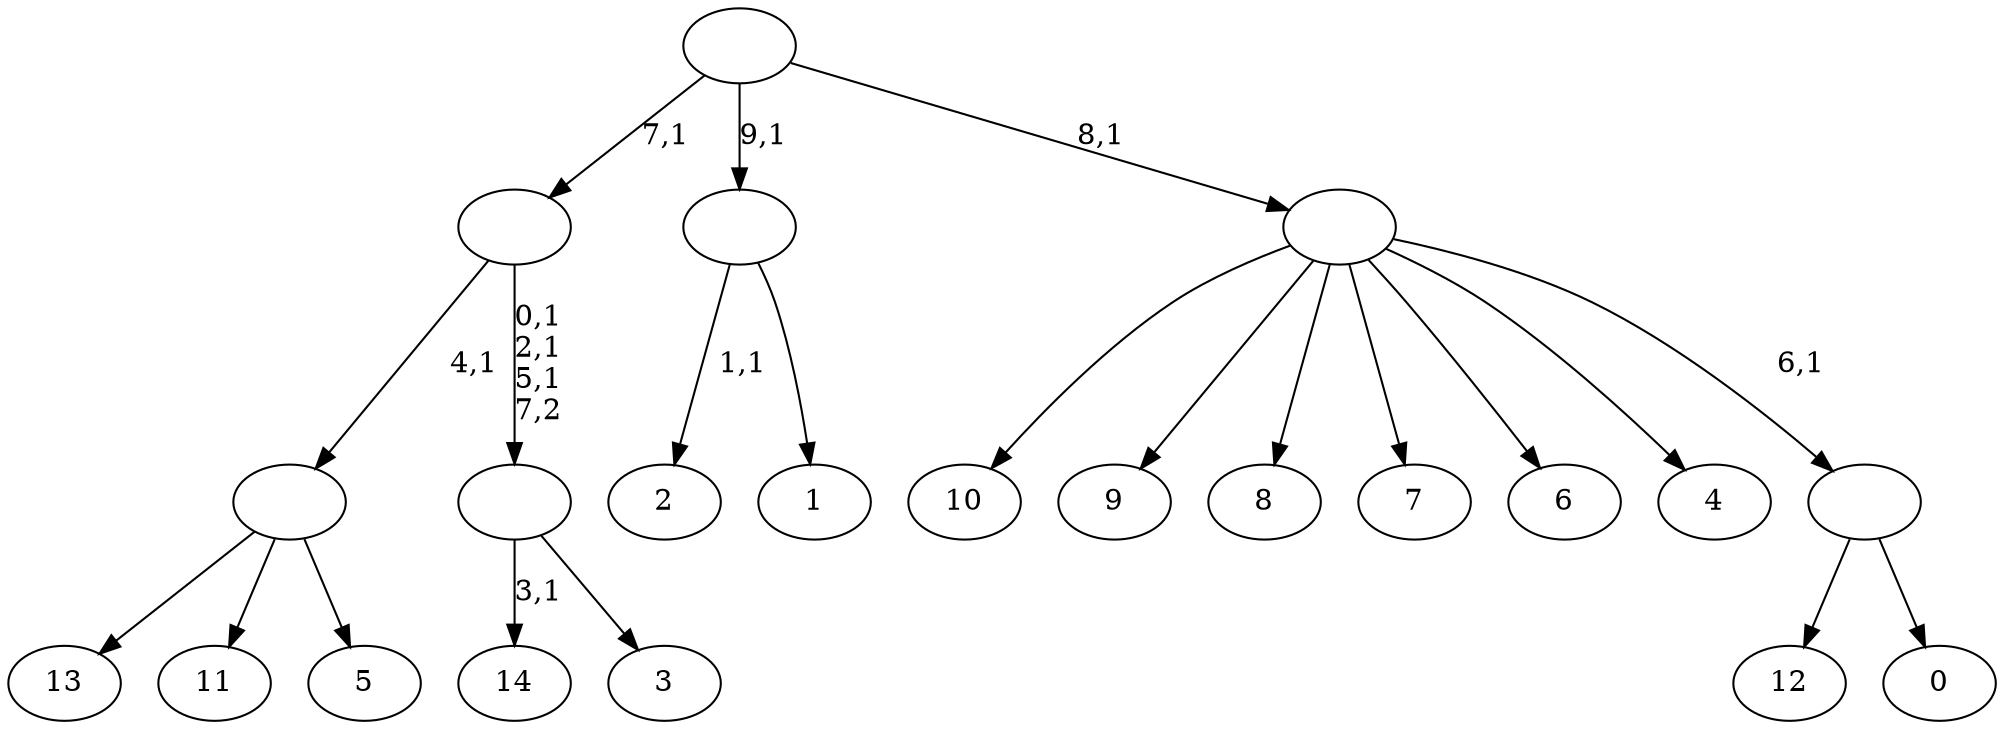 digraph T {
	25 [label="14"]
	23 [label="13"]
	22 [label="12"]
	21 [label="11"]
	20 [label="10"]
	19 [label="9"]
	18 [label="8"]
	17 [label="7"]
	16 [label="6"]
	15 [label="5"]
	14 [label=""]
	13 [label="4"]
	12 [label="3"]
	11 [label=""]
	8 [label=""]
	7 [label="2"]
	5 [label="1"]
	4 [label=""]
	3 [label="0"]
	2 [label=""]
	1 [label=""]
	0 [label=""]
	14 -> 23 [label=""]
	14 -> 21 [label=""]
	14 -> 15 [label=""]
	11 -> 25 [label="3,1"]
	11 -> 12 [label=""]
	8 -> 11 [label="0,1\n2,1\n5,1\n7,2"]
	8 -> 14 [label="4,1"]
	4 -> 7 [label="1,1"]
	4 -> 5 [label=""]
	2 -> 22 [label=""]
	2 -> 3 [label=""]
	1 -> 20 [label=""]
	1 -> 19 [label=""]
	1 -> 18 [label=""]
	1 -> 17 [label=""]
	1 -> 16 [label=""]
	1 -> 13 [label=""]
	1 -> 2 [label="6,1"]
	0 -> 8 [label="7,1"]
	0 -> 4 [label="9,1"]
	0 -> 1 [label="8,1"]
}
